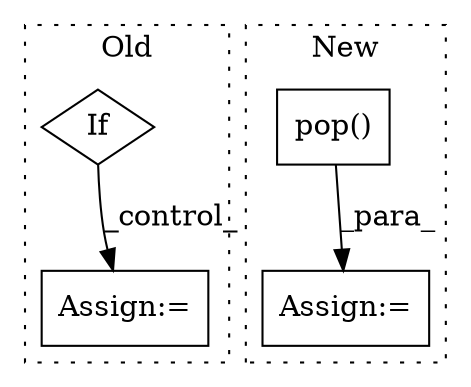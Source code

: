 digraph G {
subgraph cluster0 {
1 [label="If" a="96" s="6859,6888" l="3,18" shape="diamond"];
3 [label="Assign:=" a="68" s="7126" l="3" shape="box"];
label = "Old";
style="dotted";
}
subgraph cluster1 {
2 [label="pop()" a="75" s="8218,8231" l="12,1" shape="box"];
4 [label="Assign:=" a="68" s="8214" l="3" shape="box"];
label = "New";
style="dotted";
}
1 -> 3 [label="_control_"];
2 -> 4 [label="_para_"];
}